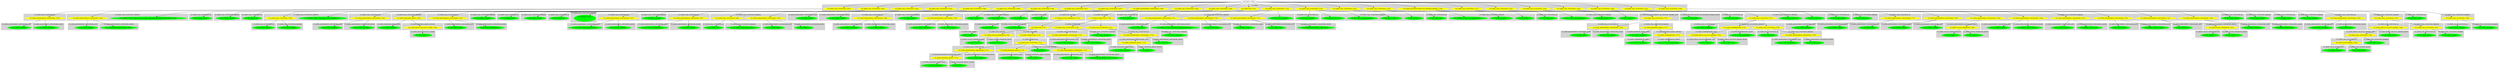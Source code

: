 digraph {

subgraph cluster0 {
 node [style=filled,color=white];
 style=filled;
 color=lightgrey;
 label = "CT_PROG";

"NT_EXPR_CALL_FUNCTION_17635"
 [fillcolor = yellow]
"NT_EXPR_CALL_FUNCTION_17643"
 [fillcolor = yellow]
"NT_EXPR_CALL_FUNCTION_17646"
 [fillcolor = yellow]
"NT_EXPR_CALL_FUNCTION_17652"
 [fillcolor = yellow]
"NT_EXPR_CALL_FUNCTION_17660"
 [fillcolor = yellow]
"NT_EXPR_CALL_FUNCTION_17665"
 [fillcolor = yellow]
"NT_EXPR_CALL_FUNCTION_17668"
 [fillcolor = yellow]
"NT_EXPR_CALL_FUNCTION_17671"
 [fillcolor = yellow]
"NT_EXPR_CALL_FUNCTION_17676"
 [fillcolor = yellow]
"NT_EXPR_ASSIGNMENT_OPETATORS_17686"
 [fillcolor = yellow]
"NT_EXPR_CALL_FUNCTION_17689"
 [fillcolor = yellow]
"NT_EXPR_CALL_FUNCTION_17694"
 [fillcolor = yellow]
"NT_EXPR_FOR_17701"
 [fillcolor = yellow]
"NT_EXPR_CALL_FUNCTION_17738"
 [fillcolor = yellow]
"NT_EXPR_CALL_FUNCTION_17750"
 [fillcolor = yellow]
"NT_EXPR_CALL_FUNCTION_17756"
 [fillcolor = yellow]
"NT_EXPR_CALL_FUNCTION_17761"
 [fillcolor = yellow]
"NT_EXPR_MULTIPLICATION_OR_DIVISION_BINARY_17766"
 [fillcolor = yellow]
"NT_EXPR_CALL_FUNCTION_17777"
 [fillcolor = yellow]
"NT_EXPR_CALL_FUNCTION_17793"
 [fillcolor = yellow]
"NT_EXPR_CALL_FUNCTION_17796"
 [fillcolor = yellow]
"NT_EXPR_CALL_FUNCTION_17825"
 [fillcolor = yellow]
"NT_EXPR_CALL_FUNCTION_17828"
 [fillcolor = yellow]
"NT_EXPR_CALL_FUNCTION_17831"
 [fillcolor = yellow]
"NT_EXPR_CALL_FUNCTION_17846"
 [fillcolor = yellow]
}
"NT_PROG_17634"->"NT_EXPR_CALL_FUNCTION_17635"
subgraph cluster1 {
 node [style=filled,color=white];
 style=filled;
 color=lightgrey;
 label = "CT_EXPR_CALL_FUNCTION_ID";

"NT_EXPR_ASSIGNMENT_OPETATORS_17636"
 [fillcolor = yellow]
}
subgraph cluster2 {
 node [style=filled,color=white];
 style=filled;
 color=lightgrey;
 label = "CT_EXPR_CALL_FUNCTION_PARAMS";

"NT_STRING_17639< http://www.uvm.edu/~dhowell/methods8/DataFiles/Tab18-10.dat >"
 [fillcolor = green]
"NT_EXPR_ASSIGNMENT_OPETATORS_17640"
 [fillcolor = yellow]
}
"NT_EXPR_CALL_FUNCTION_17635"->"NT_EXPR_ASSIGNMENT_OPETATORS_17636"
subgraph cluster3 {
 node [style=filled,color=white];
 style=filled;
 color=lightgrey;
 label = "CT_EXPR_ASSIGNMENT_OPETATORS_LEFT";

"NT_ID_17637< datafile >"
 [fillcolor = green]
}
subgraph cluster4 {
 node [style=filled,color=white];
 style=filled;
 color=lightgrey;
 label = "CT_EXPR_ASSIGNMENT_OPETATORS_RIGHT";

"NT_ID_17638< read.table >"
 [fillcolor = green]
}
"NT_EXPR_ASSIGNMENT_OPETATORS_17636"->"NT_ID_17637< datafile >"
"NT_EXPR_ASSIGNMENT_OPETATORS_17636"->"NT_ID_17638< read.table >"
"NT_EXPR_CALL_FUNCTION_17635"->"NT_STRING_17639< http://www.uvm.edu/~dhowell/methods8/DataFiles/Tab18-10.dat >"
"NT_EXPR_CALL_FUNCTION_17635"->"NT_EXPR_ASSIGNMENT_OPETATORS_17640"
subgraph cluster5 {
 node [style=filled,color=white];
 style=filled;
 color=lightgrey;
 label = "CT_EXPR_ASSIGNMENT_OPETATORS_LEFT";

"NT_ID_17641< header >"
 [fillcolor = green]
}
subgraph cluster6 {
 node [style=filled,color=white];
 style=filled;
 color=lightgrey;
 label = "CT_EXPR_ASSIGNMENT_OPETATORS_RIGHT";

"NT_LITERALSPECIFIER_17642< TRUE >"
 [fillcolor = green]
}
"NT_EXPR_ASSIGNMENT_OPETATORS_17640"->"NT_ID_17641< header >"
"NT_EXPR_ASSIGNMENT_OPETATORS_17640"->"NT_LITERALSPECIFIER_17642< TRUE >"
"NT_PROG_17634"->"NT_EXPR_CALL_FUNCTION_17643"
subgraph cluster7 {
 node [style=filled,color=white];
 style=filled;
 color=lightgrey;
 label = "CT_EXPR_CALL_FUNCTION_ID";

"NT_ID_17644< attach >"
 [fillcolor = green]
}
subgraph cluster8 {
 node [style=filled,color=white];
 style=filled;
 color=lightgrey;
 label = "CT_EXPR_CALL_FUNCTION_PARAMS";

"NT_ID_17645< datafile >"
 [fillcolor = green]
}
"NT_EXPR_CALL_FUNCTION_17643"->"NT_ID_17644< attach >"
"NT_EXPR_CALL_FUNCTION_17643"->"NT_ID_17645< datafile >"
"NT_PROG_17634"->"NT_EXPR_CALL_FUNCTION_17646"
subgraph cluster9 {
 node [style=filled,color=white];
 style=filled;
 color=lightgrey;
 label = "CT_EXPR_CALL_FUNCTION_ID";

"NT_ID_17647< cat >"
 [fillcolor = green]
}
subgraph cluster10 {
 node [style=filled,color=white];
 style=filled;
 color=lightgrey;
 label = "CT_EXPR_CALL_FUNCTION_PARAMS";

"NT_STRING_17648< The names of the variables are  >"
 [fillcolor = green]
"NT_EXPR_CALL_FUNCTION_17649"
 [fillcolor = yellow]
}
"NT_EXPR_CALL_FUNCTION_17646"->"NT_ID_17647< cat >"
"NT_EXPR_CALL_FUNCTION_17646"->"NT_STRING_17648< The names of the variables are  >"
"NT_EXPR_CALL_FUNCTION_17646"->"NT_EXPR_CALL_FUNCTION_17649"
subgraph cluster11 {
 node [style=filled,color=white];
 style=filled;
 color=lightgrey;
 label = "CT_EXPR_CALL_FUNCTION_ID";

"NT_ID_17650< names >"
 [fillcolor = green]
}
subgraph cluster12 {
 node [style=filled,color=white];
 style=filled;
 color=lightgrey;
 label = "CT_EXPR_CALL_FUNCTION_PARAMS";

"NT_ID_17651< datafile >"
 [fillcolor = green]
}
"NT_EXPR_CALL_FUNCTION_17649"->"NT_ID_17650< names >"
"NT_EXPR_CALL_FUNCTION_17649"->"NT_ID_17651< datafile >"
"NT_PROG_17634"->"NT_EXPR_CALL_FUNCTION_17652"
subgraph cluster13 {
 node [style=filled,color=white];
 style=filled;
 color=lightgrey;
 label = "CT_EXPR_CALL_FUNCTION_ID";

"NT_EXPR_ASSIGNMENT_OPETATORS_17653"
 [fillcolor = yellow]
}
subgraph cluster14 {
 node [style=filled,color=white];
 style=filled;
 color=lightgrey;
 label = "CT_EXPR_CALL_FUNCTION_PARAMS";

"NT_EXPR_INDEXING_BASIC_17656"
 [fillcolor = yellow]
}
"NT_EXPR_CALL_FUNCTION_17652"->"NT_EXPR_ASSIGNMENT_OPETATORS_17653"
subgraph cluster15 {
 node [style=filled,color=white];
 style=filled;
 color=lightgrey;
 label = "CT_EXPR_ASSIGNMENT_OPETATORS_LEFT";

"NT_ID_17654< newdata >"
 [fillcolor = green]
}
subgraph cluster16 {
 node [style=filled,color=white];
 style=filled;
 color=lightgrey;
 label = "CT_EXPR_ASSIGNMENT_OPETATORS_RIGHT";

"NT_ID_17655< as.matrix >"
 [fillcolor = green]
}
"NT_EXPR_ASSIGNMENT_OPETATORS_17653"->"NT_ID_17654< newdata >"
"NT_EXPR_ASSIGNMENT_OPETATORS_17653"->"NT_ID_17655< as.matrix >"
"NT_EXPR_CALL_FUNCTION_17652"->"NT_EXPR_INDEXING_BASIC_17656"
subgraph cluster17 {
 node [style=filled,color=white];
 style=filled;
 color=lightgrey;
 label = "CT_EXPR_INDEXING_BASIC_BASE";

"NT_ID_17657< datafile >"
 [fillcolor = green]}
subgraph cluster18 {
 node [style=filled,color=white];
 style=filled;
 color=lightgrey;
 label = "CT_EXPR_INDEXING_BASIC_OFFSET";

"NT_EXPR_MINUS_OR_PLUS_UNARY_17658"
 [fillcolor = yellow]}
"NT_EXPR_INDEXING_BASIC_17656"->"NT_ID_17657< datafile >"
"NT_EXPR_INDEXING_BASIC_17656"->"NT_EXPR_MINUS_OR_PLUS_UNARY_17658"
subgraph cluster19 {
 node [style=filled,color=white];
 style=filled;
 color=lightgrey;
 label = "CT_EXPR_MINUS_OR_PLUS_UNARY";

"NT_INT_17659< 1 >"
 [fillcolor = green]
}
"NT_EXPR_MINUS_OR_PLUS_UNARY_17658"->"NT_INT_17659< 1 >"
"NT_PROG_17634"->"NT_EXPR_CALL_FUNCTION_17660"
subgraph cluster20 {
 node [style=filled,color=white];
 style=filled;
 color=lightgrey;
 label = "CT_EXPR_CALL_FUNCTION_ID";

"NT_EXPR_ASSIGNMENT_OPETATORS_17661"
 [fillcolor = yellow]
}
subgraph cluster21 {
 node [style=filled,color=white];
 style=filled;
 color=lightgrey;
 label = "CT_EXPR_CALL_FUNCTION_PARAMS";

"NT_ID_17664< newdata >"
 [fillcolor = green]
}
"NT_EXPR_CALL_FUNCTION_17660"->"NT_EXPR_ASSIGNMENT_OPETATORS_17661"
subgraph cluster22 {
 node [style=filled,color=white];
 style=filled;
 color=lightgrey;
 label = "CT_EXPR_ASSIGNMENT_OPETATORS_LEFT";

"NT_ID_17662< result >"
 [fillcolor = green]
}
subgraph cluster23 {
 node [style=filled,color=white];
 style=filled;
 color=lightgrey;
 label = "CT_EXPR_ASSIGNMENT_OPETATORS_RIGHT";

"NT_ID_17663< friedman.test >"
 [fillcolor = green]
}
"NT_EXPR_ASSIGNMENT_OPETATORS_17661"->"NT_ID_17662< result >"
"NT_EXPR_ASSIGNMENT_OPETATORS_17661"->"NT_ID_17663< friedman.test >"
"NT_EXPR_CALL_FUNCTION_17660"->"NT_ID_17664< newdata >"
"NT_PROG_17634"->"NT_EXPR_CALL_FUNCTION_17665"
subgraph cluster24 {
 node [style=filled,color=white];
 style=filled;
 color=lightgrey;
 label = "CT_EXPR_CALL_FUNCTION_ID";

"NT_ID_17666< print >"
 [fillcolor = green]
}
subgraph cluster25 {
 node [style=filled,color=white];
 style=filled;
 color=lightgrey;
 label = "CT_EXPR_CALL_FUNCTION_PARAMS";

"NT_ID_17667< result >"
 [fillcolor = green]
}
"NT_EXPR_CALL_FUNCTION_17665"->"NT_ID_17666< print >"
"NT_EXPR_CALL_FUNCTION_17665"->"NT_ID_17667< result >"
"NT_PROG_17634"->"NT_EXPR_CALL_FUNCTION_17668"
subgraph cluster26 {
 node [style=filled,color=white];
 style=filled;
 color=lightgrey;
 label = "CT_EXPR_CALL_FUNCTION_ID";

"NT_ID_17669< cat >"
 [fillcolor = green]
}
subgraph cluster27 {
 node [style=filled,color=white];
 style=filled;
 color=lightgrey;
 label = "CT_EXPR_CALL_FUNCTION_PARAMS";

"NT_STRING_17670< \n\n >"
 [fillcolor = green]
}
"NT_EXPR_CALL_FUNCTION_17668"->"NT_ID_17669< cat >"
"NT_EXPR_CALL_FUNCTION_17668"->"NT_STRING_17670< \n\n >"
"NT_PROG_17634"->"NT_EXPR_CALL_FUNCTION_17671"
subgraph cluster28 {
 node [style=filled,color=white];
 style=filled;
 color=lightgrey;
 label = "CT_EXPR_CALL_FUNCTION_ID";

"NT_EXPR_ASSIGNMENT_OPETATORS_17672"
 [fillcolor = yellow]
}
subgraph cluster29 {
 node [style=filled,color=white];
 style=filled;
 color=lightgrey;
 label = "CT_EXPR_CALL_FUNCTION_PARAMS";

"NT_ID_17675< newdata >"
 [fillcolor = green]
}
"NT_EXPR_CALL_FUNCTION_17671"->"NT_EXPR_ASSIGNMENT_OPETATORS_17672"
subgraph cluster30 {
 node [style=filled,color=white];
 style=filled;
 color=lightgrey;
 label = "CT_EXPR_ASSIGNMENT_OPETATORS_LEFT";

"NT_ID_17673< mean.samp.columns >"
 [fillcolor = green]
}
subgraph cluster31 {
 node [style=filled,color=white];
 style=filled;
 color=lightgrey;
 label = "CT_EXPR_ASSIGNMENT_OPETATORS_RIGHT";

"NT_ID_17674< colMeans >"
 [fillcolor = green]
}
"NT_EXPR_ASSIGNMENT_OPETATORS_17672"->"NT_ID_17673< mean.samp.columns >"
"NT_EXPR_ASSIGNMENT_OPETATORS_17672"->"NT_ID_17674< colMeans >"
"NT_EXPR_CALL_FUNCTION_17671"->"NT_ID_17675< newdata >"
"NT_PROG_17634"->"NT_EXPR_CALL_FUNCTION_17676"
subgraph cluster32 {
 node [style=filled,color=white];
 style=filled;
 color=lightgrey;
 label = "CT_EXPR_CALL_FUNCTION_ID";

"NT_EXPR_ASSIGNMENT_OPETATORS_17677"
 [fillcolor = yellow]
}
subgraph cluster33 {
 node [style=filled,color=white];
 style=filled;
 color=lightgrey;
 label = "CT_EXPR_CALL_FUNCTION_PARAMS";

"NT_EXPR_CALL_FUNCTION_17680"
 [fillcolor = yellow]
"NT_EXPR_ASSIGNMENT_OPETATORS_17683"
 [fillcolor = yellow]
}
"NT_EXPR_CALL_FUNCTION_17676"->"NT_EXPR_ASSIGNMENT_OPETATORS_17677"
subgraph cluster34 {
 node [style=filled,color=white];
 style=filled;
 color=lightgrey;
 label = "CT_EXPR_ASSIGNMENT_OPETATORS_LEFT";

"NT_ID_17678< var.samp.means >"
 [fillcolor = green]
}
subgraph cluster35 {
 node [style=filled,color=white];
 style=filled;
 color=lightgrey;
 label = "CT_EXPR_ASSIGNMENT_OPETATORS_RIGHT";

"NT_ID_17679< round >"
 [fillcolor = green]
}
"NT_EXPR_ASSIGNMENT_OPETATORS_17677"->"NT_ID_17678< var.samp.means >"
"NT_EXPR_ASSIGNMENT_OPETATORS_17677"->"NT_ID_17679< round >"
"NT_EXPR_CALL_FUNCTION_17676"->"NT_EXPR_CALL_FUNCTION_17680"
subgraph cluster36 {
 node [style=filled,color=white];
 style=filled;
 color=lightgrey;
 label = "CT_EXPR_CALL_FUNCTION_ID";

"NT_ID_17681< var >"
 [fillcolor = green]
}
subgraph cluster37 {
 node [style=filled,color=white];
 style=filled;
 color=lightgrey;
 label = "CT_EXPR_CALL_FUNCTION_PARAMS";

"NT_ID_17682< mean.samp.columns >"
 [fillcolor = green]
}
"NT_EXPR_CALL_FUNCTION_17680"->"NT_ID_17681< var >"
"NT_EXPR_CALL_FUNCTION_17680"->"NT_ID_17682< mean.samp.columns >"
"NT_EXPR_CALL_FUNCTION_17676"->"NT_EXPR_ASSIGNMENT_OPETATORS_17683"
subgraph cluster38 {
 node [style=filled,color=white];
 style=filled;
 color=lightgrey;
 label = "CT_EXPR_ASSIGNMENT_OPETATORS_LEFT";

"NT_ID_17684< digits >"
 [fillcolor = green]
}
subgraph cluster39 {
 node [style=filled,color=white];
 style=filled;
 color=lightgrey;
 label = "CT_EXPR_ASSIGNMENT_OPETATORS_RIGHT";

"NT_INT_17685< 2 >"
 [fillcolor = green]
}
"NT_EXPR_ASSIGNMENT_OPETATORS_17683"->"NT_ID_17684< digits >"
"NT_EXPR_ASSIGNMENT_OPETATORS_17683"->"NT_INT_17685< 2 >"
"NT_PROG_17634"->"NT_EXPR_ASSIGNMENT_OPETATORS_17686"
subgraph cluster40 {
 node [style=filled,color=white];
 style=filled;
 color=lightgrey;
 label = "CT_EXPR_ASSIGNMENT_OPETATORS_LEFT";

"NT_ID_17687< nreps >"
 [fillcolor = green]
}
subgraph cluster41 {
 node [style=filled,color=white];
 style=filled;
 color=lightgrey;
 label = "CT_EXPR_ASSIGNMENT_OPETATORS_RIGHT";

"NT_INT_17688< 10000 >"
 [fillcolor = green]
}
"NT_EXPR_ASSIGNMENT_OPETATORS_17686"->"NT_ID_17687< nreps >"
"NT_EXPR_ASSIGNMENT_OPETATORS_17686"->"NT_INT_17688< 10000 >"
"NT_PROG_17634"->"NT_EXPR_CALL_FUNCTION_17689"
subgraph cluster42 {
 node [style=filled,color=white];
 style=filled;
 color=lightgrey;
 label = "CT_EXPR_CALL_FUNCTION_ID";

"NT_EXPR_ASSIGNMENT_OPETATORS_17690"
 [fillcolor = yellow]
}
subgraph cluster43 {
 node [style=filled,color=white];
 style=filled;
 color=lightgrey;
 label = "CT_EXPR_CALL_FUNCTION_PARAMS";

"NT_ID_17693< nreps >"
 [fillcolor = green]
}
"NT_EXPR_CALL_FUNCTION_17689"->"NT_EXPR_ASSIGNMENT_OPETATORS_17690"
subgraph cluster44 {
 node [style=filled,color=white];
 style=filled;
 color=lightgrey;
 label = "CT_EXPR_ASSIGNMENT_OPETATORS_LEFT";

"NT_ID_17691< var.means >"
 [fillcolor = green]
}
subgraph cluster45 {
 node [style=filled,color=white];
 style=filled;
 color=lightgrey;
 label = "CT_EXPR_ASSIGNMENT_OPETATORS_RIGHT";

"NT_ID_17692< numeric >"
 [fillcolor = green]
}
"NT_EXPR_ASSIGNMENT_OPETATORS_17690"->"NT_ID_17691< var.means >"
"NT_EXPR_ASSIGNMENT_OPETATORS_17690"->"NT_ID_17692< numeric >"
"NT_EXPR_CALL_FUNCTION_17689"->"NT_ID_17693< nreps >"
"NT_PROG_17634"->"NT_EXPR_CALL_FUNCTION_17694"
subgraph cluster46 {
 node [style=filled,color=white];
 style=filled;
 color=lightgrey;
 label = "CT_EXPR_CALL_FUNCTION_ID";

"NT_EXPR_ASSIGNMENT_OPETATORS_17695"
 [fillcolor = yellow]
}
subgraph cluster47 {
 node [style=filled,color=white];
 style=filled;
 color=lightgrey;
 label = "CT_EXPR_CALL_FUNCTION_PARAMS";

"NT_INT_17698< 0 >"
 [fillcolor = green]
"NT_INT_17699< 17 >"
 [fillcolor = green]
"NT_INT_17700< 3 >"
 [fillcolor = green]
}
"NT_EXPR_CALL_FUNCTION_17694"->"NT_EXPR_ASSIGNMENT_OPETATORS_17695"
subgraph cluster48 {
 node [style=filled,color=white];
 style=filled;
 color=lightgrey;
 label = "CT_EXPR_ASSIGNMENT_OPETATORS_LEFT";

"NT_ID_17696< newmatrix >"
 [fillcolor = green]
}
subgraph cluster49 {
 node [style=filled,color=white];
 style=filled;
 color=lightgrey;
 label = "CT_EXPR_ASSIGNMENT_OPETATORS_RIGHT";

"NT_ID_17697< matrix >"
 [fillcolor = green]
}
"NT_EXPR_ASSIGNMENT_OPETATORS_17695"->"NT_ID_17696< newmatrix >"
"NT_EXPR_ASSIGNMENT_OPETATORS_17695"->"NT_ID_17697< matrix >"
"NT_EXPR_CALL_FUNCTION_17694"->"NT_INT_17698< 0 >"
"NT_EXPR_CALL_FUNCTION_17694"->"NT_INT_17699< 17 >"
"NT_EXPR_CALL_FUNCTION_17694"->"NT_INT_17700< 3 >"
"NT_PROG_17634"->"NT_EXPR_FOR_17701"
subgraph cluster50 {
 node [style=filled,color=white];
 style=filled;
 color=lightgrey;
 label = "CT_EXPR_FOR_NAME";

"NT_ID_17702< i >"
 [fillcolor = green]
}
subgraph cluster51 {
 node [style=filled,color=white];
 style=filled;
 color=lightgrey;
 label = "CT_EXPR_FOR_VECTOR";

"NT_EXPR_COLON_OPERATOR_17703"
 [fillcolor = yellow]
}
subgraph cluster52 {
 node [style=filled,color=white];
 style=filled;
 color=lightgrey;
 label = "CT_EXPR_FOR_BODY";

"NT_EXPR_COMPOUND_17706"
 [fillcolor = yellow]
}
"NT_EXPR_FOR_17701"->"NT_ID_17702< i >"
"NT_EXPR_FOR_17701"->"NT_EXPR_COLON_OPERATOR_17703"
subgraph cluster53 {
 node [style=filled,color=white];
 style=filled;
 color=lightgrey;
 label = "CT_EXPR_COLON_OPERATOR_LEFT";

"NT_INT_17704< 1 >"
 [fillcolor = green]
}
subgraph cluster54 {
 node [style=filled,color=white];
 style=filled;
 color=lightgrey;
 label = "CT_EXPR_COLON_OPERATOR_RIGHT";

"NT_ID_17705< nreps >"
 [fillcolor = green]
}
"NT_EXPR_COLON_OPERATOR_17703"->"NT_INT_17704< 1 >"
"NT_EXPR_COLON_OPERATOR_17703"->"NT_ID_17705< nreps >"
"NT_EXPR_FOR_17701"->"NT_EXPR_COMPOUND_17706"
subgraph cluster55 {
 node [style=filled,color=white];
 style=filled;
 color=lightgrey;
 label = "CT_EXPR_COMPOUND";

"NT_EXPR_FOR_17707"
 [fillcolor = yellow]
"NT_EXPR_CALL_FUNCTION_17726"
 [fillcolor = yellow]
"NT_EXPR_CALL_FUNCTION_17731"
 [fillcolor = yellow]
}
"NT_EXPR_COMPOUND_17706"->"NT_EXPR_FOR_17707"
subgraph cluster56 {
 node [style=filled,color=white];
 style=filled;
 color=lightgrey;
 label = "CT_EXPR_FOR_NAME";

"NT_ID_17708< j >"
 [fillcolor = green]
}
subgraph cluster57 {
 node [style=filled,color=white];
 style=filled;
 color=lightgrey;
 label = "CT_EXPR_FOR_VECTOR";

"NT_EXPR_COLON_OPERATOR_17709"
 [fillcolor = yellow]
}
subgraph cluster58 {
 node [style=filled,color=white];
 style=filled;
 color=lightgrey;
 label = "CT_EXPR_FOR_BODY";

"NT_EXPR_COMPOUND_17712"
 [fillcolor = yellow]
}
"NT_EXPR_FOR_17707"->"NT_ID_17708< j >"
"NT_EXPR_FOR_17707"->"NT_EXPR_COLON_OPERATOR_17709"
subgraph cluster59 {
 node [style=filled,color=white];
 style=filled;
 color=lightgrey;
 label = "CT_EXPR_COLON_OPERATOR_LEFT";

"NT_INT_17710< 1 >"
 [fillcolor = green]
}
subgraph cluster60 {
 node [style=filled,color=white];
 style=filled;
 color=lightgrey;
 label = "CT_EXPR_COLON_OPERATOR_RIGHT";

"NT_INT_17711< 17 >"
 [fillcolor = green]
}
"NT_EXPR_COLON_OPERATOR_17709"->"NT_INT_17710< 1 >"
"NT_EXPR_COLON_OPERATOR_17709"->"NT_INT_17711< 17 >"
"NT_EXPR_FOR_17707"->"NT_EXPR_COMPOUND_17712"
subgraph cluster61 {
 node [style=filled,color=white];
 style=filled;
 color=lightgrey;
 label = "CT_EXPR_COMPOUND";

"NT_EXPR_CALL_FUNCTION_17713"
 [fillcolor = yellow]
}
"NT_EXPR_COMPOUND_17712"->"NT_EXPR_CALL_FUNCTION_17713"
subgraph cluster62 {
 node [style=filled,color=white];
 style=filled;
 color=lightgrey;
 label = "CT_EXPR_CALL_FUNCTION_ID";

"NT_EXPR_ASSIGNMENT_OPETATORS_17714"
 [fillcolor = yellow]
}
subgraph cluster63 {
 node [style=filled,color=white];
 style=filled;
 color=lightgrey;
 label = "CT_EXPR_CALL_FUNCTION_PARAMS";

"NT_EXPR_INDEXING_BASIC_17719"
 [fillcolor = yellow]
"NT_INT_17722< 3 >"
 [fillcolor = green]
"NT_EXPR_ASSIGNMENT_OPETATORS_17723"
 [fillcolor = yellow]
}
"NT_EXPR_CALL_FUNCTION_17713"->"NT_EXPR_ASSIGNMENT_OPETATORS_17714"
subgraph cluster64 {
 node [style=filled,color=white];
 style=filled;
 color=lightgrey;
 label = "CT_EXPR_ASSIGNMENT_OPETATORS_LEFT";

"NT_EXPR_INDEXING_BASIC_17715"
 [fillcolor = yellow]
}
subgraph cluster65 {
 node [style=filled,color=white];
 style=filled;
 color=lightgrey;
 label = "CT_EXPR_ASSIGNMENT_OPETATORS_RIGHT";

"NT_ID_17718< sample >"
 [fillcolor = green]
}
"NT_EXPR_ASSIGNMENT_OPETATORS_17714"->"NT_EXPR_INDEXING_BASIC_17715"
subgraph cluster66 {
 node [style=filled,color=white];
 style=filled;
 color=lightgrey;
 label = "CT_EXPR_INDEXING_BASIC_BASE";

"NT_ID_17716< newmatrix >"
 [fillcolor = green]}
subgraph cluster67 {
 node [style=filled,color=white];
 style=filled;
 color=lightgrey;
 label = "CT_EXPR_INDEXING_BASIC_OFFSET";

"NT_ID_17717< j >"
 [fillcolor = green]}
"NT_EXPR_INDEXING_BASIC_17715"->"NT_ID_17716< newmatrix >"
"NT_EXPR_INDEXING_BASIC_17715"->"NT_ID_17717< j >"
"NT_EXPR_ASSIGNMENT_OPETATORS_17714"->"NT_ID_17718< sample >"
"NT_EXPR_CALL_FUNCTION_17713"->"NT_EXPR_INDEXING_BASIC_17719"
subgraph cluster68 {
 node [style=filled,color=white];
 style=filled;
 color=lightgrey;
 label = "CT_EXPR_INDEXING_BASIC_BASE";

"NT_ID_17720< newdata >"
 [fillcolor = green]}
subgraph cluster69 {
 node [style=filled,color=white];
 style=filled;
 color=lightgrey;
 label = "CT_EXPR_INDEXING_BASIC_OFFSET";

"NT_ID_17721< j >"
 [fillcolor = green]}
"NT_EXPR_INDEXING_BASIC_17719"->"NT_ID_17720< newdata >"
"NT_EXPR_INDEXING_BASIC_17719"->"NT_ID_17721< j >"
"NT_EXPR_CALL_FUNCTION_17713"->"NT_INT_17722< 3 >"
"NT_EXPR_CALL_FUNCTION_17713"->"NT_EXPR_ASSIGNMENT_OPETATORS_17723"
subgraph cluster70 {
 node [style=filled,color=white];
 style=filled;
 color=lightgrey;
 label = "CT_EXPR_ASSIGNMENT_OPETATORS_LEFT";

"NT_ID_17724< replace >"
 [fillcolor = green]
}
subgraph cluster71 {
 node [style=filled,color=white];
 style=filled;
 color=lightgrey;
 label = "CT_EXPR_ASSIGNMENT_OPETATORS_RIGHT";

"NT_LITERALSPECIFIER_17725< FALSE >"
 [fillcolor = green]
}
"NT_EXPR_ASSIGNMENT_OPETATORS_17723"->"NT_ID_17724< replace >"
"NT_EXPR_ASSIGNMENT_OPETATORS_17723"->"NT_LITERALSPECIFIER_17725< FALSE >"
"NT_EXPR_COMPOUND_17706"->"NT_EXPR_CALL_FUNCTION_17726"
subgraph cluster72 {
 node [style=filled,color=white];
 style=filled;
 color=lightgrey;
 label = "CT_EXPR_CALL_FUNCTION_ID";

"NT_EXPR_ASSIGNMENT_OPETATORS_17727"
 [fillcolor = yellow]
}
subgraph cluster73 {
 node [style=filled,color=white];
 style=filled;
 color=lightgrey;
 label = "CT_EXPR_CALL_FUNCTION_PARAMS";

"NT_ID_17730< newmatrix >"
 [fillcolor = green]
}
"NT_EXPR_CALL_FUNCTION_17726"->"NT_EXPR_ASSIGNMENT_OPETATORS_17727"
subgraph cluster74 {
 node [style=filled,color=white];
 style=filled;
 color=lightgrey;
 label = "CT_EXPR_ASSIGNMENT_OPETATORS_LEFT";

"NT_ID_17728< col.means >"
 [fillcolor = green]
}
subgraph cluster75 {
 node [style=filled,color=white];
 style=filled;
 color=lightgrey;
 label = "CT_EXPR_ASSIGNMENT_OPETATORS_RIGHT";

"NT_ID_17729< colMeans >"
 [fillcolor = green]
}
"NT_EXPR_ASSIGNMENT_OPETATORS_17727"->"NT_ID_17728< col.means >"
"NT_EXPR_ASSIGNMENT_OPETATORS_17727"->"NT_ID_17729< colMeans >"
"NT_EXPR_CALL_FUNCTION_17726"->"NT_ID_17730< newmatrix >"
"NT_EXPR_COMPOUND_17706"->"NT_EXPR_CALL_FUNCTION_17731"
subgraph cluster76 {
 node [style=filled,color=white];
 style=filled;
 color=lightgrey;
 label = "CT_EXPR_CALL_FUNCTION_ID";

"NT_EXPR_ASSIGNMENT_OPETATORS_17732"
 [fillcolor = yellow]
}
subgraph cluster77 {
 node [style=filled,color=white];
 style=filled;
 color=lightgrey;
 label = "CT_EXPR_CALL_FUNCTION_PARAMS";

"NT_ID_17737< col.means >"
 [fillcolor = green]
}
"NT_EXPR_CALL_FUNCTION_17731"->"NT_EXPR_ASSIGNMENT_OPETATORS_17732"
subgraph cluster78 {
 node [style=filled,color=white];
 style=filled;
 color=lightgrey;
 label = "CT_EXPR_ASSIGNMENT_OPETATORS_LEFT";

"NT_EXPR_INDEXING_BASIC_17733"
 [fillcolor = yellow]
}
subgraph cluster79 {
 node [style=filled,color=white];
 style=filled;
 color=lightgrey;
 label = "CT_EXPR_ASSIGNMENT_OPETATORS_RIGHT";

"NT_ID_17736< var >"
 [fillcolor = green]
}
"NT_EXPR_ASSIGNMENT_OPETATORS_17732"->"NT_EXPR_INDEXING_BASIC_17733"
subgraph cluster80 {
 node [style=filled,color=white];
 style=filled;
 color=lightgrey;
 label = "CT_EXPR_INDEXING_BASIC_BASE";

"NT_ID_17734< var.means >"
 [fillcolor = green]}
subgraph cluster81 {
 node [style=filled,color=white];
 style=filled;
 color=lightgrey;
 label = "CT_EXPR_INDEXING_BASIC_OFFSET";

"NT_ID_17735< i >"
 [fillcolor = green]}
"NT_EXPR_INDEXING_BASIC_17733"->"NT_ID_17734< var.means >"
"NT_EXPR_INDEXING_BASIC_17733"->"NT_ID_17735< i >"
"NT_EXPR_ASSIGNMENT_OPETATORS_17732"->"NT_ID_17736< var >"
"NT_EXPR_CALL_FUNCTION_17731"->"NT_ID_17737< col.means >"
"NT_PROG_17634"->"NT_EXPR_CALL_FUNCTION_17738"
subgraph cluster82 {
 node [style=filled,color=white];
 style=filled;
 color=lightgrey;
 label = "CT_EXPR_CALL_FUNCTION_ID";

"NT_ID_17739< hist >"
 [fillcolor = green]
}
subgraph cluster83 {
 node [style=filled,color=white];
 style=filled;
 color=lightgrey;
 label = "CT_EXPR_CALL_FUNCTION_PARAMS";

"NT_ID_17740< var.means >"
 [fillcolor = green]
"NT_EXPR_ASSIGNMENT_OPETATORS_17741"
 [fillcolor = yellow]
"NT_EXPR_ASSIGNMENT_OPETATORS_17744"
 [fillcolor = yellow]
"NT_EXPR_ASSIGNMENT_OPETATORS_17747"
 [fillcolor = yellow]
}
"NT_EXPR_CALL_FUNCTION_17738"->"NT_ID_17739< hist >"
"NT_EXPR_CALL_FUNCTION_17738"->"NT_ID_17740< var.means >"
"NT_EXPR_CALL_FUNCTION_17738"->"NT_EXPR_ASSIGNMENT_OPETATORS_17741"
subgraph cluster84 {
 node [style=filled,color=white];
 style=filled;
 color=lightgrey;
 label = "CT_EXPR_ASSIGNMENT_OPETATORS_LEFT";

"NT_ID_17742< xlab >"
 [fillcolor = green]
}
subgraph cluster85 {
 node [style=filled,color=white];
 style=filled;
 color=lightgrey;
 label = "CT_EXPR_ASSIGNMENT_OPETATORS_RIGHT";

"NT_STRING_17743< Variance of Randomized Means >"
 [fillcolor = green]
}
"NT_EXPR_ASSIGNMENT_OPETATORS_17741"->"NT_ID_17742< xlab >"
"NT_EXPR_ASSIGNMENT_OPETATORS_17741"->"NT_STRING_17743< Variance of Randomized Means >"
"NT_EXPR_CALL_FUNCTION_17738"->"NT_EXPR_ASSIGNMENT_OPETATORS_17744"
subgraph cluster86 {
 node [style=filled,color=white];
 style=filled;
 color=lightgrey;
 label = "CT_EXPR_ASSIGNMENT_OPETATORS_LEFT";

"NT_ID_17745< main >"
 [fillcolor = green]
}
subgraph cluster87 {
 node [style=filled,color=white];
 style=filled;
 color=lightgrey;
 label = "CT_EXPR_ASSIGNMENT_OPETATORS_RIGHT";

"NT_STRING_17746<  >"
 [fillcolor = green]
}
"NT_EXPR_ASSIGNMENT_OPETATORS_17744"->"NT_ID_17745< main >"
"NT_EXPR_ASSIGNMENT_OPETATORS_17744"->"NT_STRING_17746<  >"
"NT_EXPR_CALL_FUNCTION_17738"->"NT_EXPR_ASSIGNMENT_OPETATORS_17747"
subgraph cluster88 {
 node [style=filled,color=white];
 style=filled;
 color=lightgrey;
 label = "CT_EXPR_ASSIGNMENT_OPETATORS_LEFT";

"NT_ID_17748< freq >"
 [fillcolor = green]
}
subgraph cluster89 {
 node [style=filled,color=white];
 style=filled;
 color=lightgrey;
 label = "CT_EXPR_ASSIGNMENT_OPETATORS_RIGHT";

"NT_LITERALSPECIFIER_17749< FALSE >"
 [fillcolor = green]
}
"NT_EXPR_ASSIGNMENT_OPETATORS_17747"->"NT_ID_17748< freq >"
"NT_EXPR_ASSIGNMENT_OPETATORS_17747"->"NT_LITERALSPECIFIER_17749< FALSE >"
"NT_PROG_17634"->"NT_EXPR_CALL_FUNCTION_17750"
subgraph cluster90 {
 node [style=filled,color=white];
 style=filled;
 color=lightgrey;
 label = "CT_EXPR_CALL_FUNCTION_ID";

"NT_ID_17751< arrows >"
 [fillcolor = green]
}
subgraph cluster91 {
 node [style=filled,color=white];
 style=filled;
 color=lightgrey;
 label = "CT_EXPR_CALL_FUNCTION_PARAMS";

"NT_INT_17752< 8 >"
 [fillcolor = green]
"NT_FLOAT_17753< .3 >"
 [fillcolor = green]
"NT_ID_17754< var.samp.means >"
 [fillcolor = green]
"NT_FLOAT_17755< .05 >"
 [fillcolor = green]
}
"NT_EXPR_CALL_FUNCTION_17750"->"NT_ID_17751< arrows >"
"NT_EXPR_CALL_FUNCTION_17750"->"NT_INT_17752< 8 >"
"NT_EXPR_CALL_FUNCTION_17750"->"NT_FLOAT_17753< .3 >"
"NT_EXPR_CALL_FUNCTION_17750"->"NT_ID_17754< var.samp.means >"
"NT_EXPR_CALL_FUNCTION_17750"->"NT_FLOAT_17755< .05 >"
"NT_PROG_17634"->"NT_EXPR_CALL_FUNCTION_17756"
subgraph cluster92 {
 node [style=filled,color=white];
 style=filled;
 color=lightgrey;
 label = "CT_EXPR_CALL_FUNCTION_ID";

"NT_ID_17757< text >"
 [fillcolor = green]
}
subgraph cluster93 {
 node [style=filled,color=white];
 style=filled;
 color=lightgrey;
 label = "CT_EXPR_CALL_FUNCTION_PARAMS";

"NT_INT_17758< 8 >"
 [fillcolor = green]
"NT_FLOAT_17759< .33 >"
 [fillcolor = green]
"NT_STRING_17760< Var. Sample Means >"
 [fillcolor = green]
}
"NT_EXPR_CALL_FUNCTION_17756"->"NT_ID_17757< text >"
"NT_EXPR_CALL_FUNCTION_17756"->"NT_INT_17758< 8 >"
"NT_EXPR_CALL_FUNCTION_17756"->"NT_FLOAT_17759< .33 >"
"NT_EXPR_CALL_FUNCTION_17756"->"NT_STRING_17760< Var. Sample Means >"
"NT_PROG_17634"->"NT_EXPR_CALL_FUNCTION_17761"
subgraph cluster94 {
 node [style=filled,color=white];
 style=filled;
 color=lightgrey;
 label = "CT_EXPR_CALL_FUNCTION_ID";

"NT_ID_17762< text >"
 [fillcolor = green]
}
subgraph cluster95 {
 node [style=filled,color=white];
 style=filled;
 color=lightgrey;
 label = "CT_EXPR_CALL_FUNCTION_PARAMS";

"NT_INT_17763< 8 >"
 [fillcolor = green]
"NT_FLOAT_17764< .29 >"
 [fillcolor = green]
"NT_ID_17765< var.samp.means >"
 [fillcolor = green]
}
"NT_EXPR_CALL_FUNCTION_17761"->"NT_ID_17762< text >"
"NT_EXPR_CALL_FUNCTION_17761"->"NT_INT_17763< 8 >"
"NT_EXPR_CALL_FUNCTION_17761"->"NT_FLOAT_17764< .29 >"
"NT_EXPR_CALL_FUNCTION_17761"->"NT_ID_17765< var.samp.means >"
"NT_PROG_17634"->"NT_EXPR_MULTIPLICATION_OR_DIVISION_BINARY_17766"
subgraph cluster96 {
 node [style=filled,color=white];
 style=filled;
 color=lightgrey;
 label = "CT_EXPR_MULTIPLICATION_OR_DIVISION_BINARY_LEFT";

"NT_EXPR_CALL_FUNCTION_17767"
 [fillcolor = yellow]
}
subgraph cluster97 {
 node [style=filled,color=white];
 style=filled;
 color=lightgrey;
 label = "CT_EXPR_MULTIPLICATION_OR_DIVISION_BINARY_RIGHT";

"NT_ID_17776< nreps >"
 [fillcolor = green]
}
"NT_EXPR_MULTIPLICATION_OR_DIVISION_BINARY_17766"->"NT_EXPR_CALL_FUNCTION_17767"
subgraph cluster98 {
 node [style=filled,color=white];
 style=filled;
 color=lightgrey;
 label = "CT_EXPR_CALL_FUNCTION_ID";

"NT_EXPR_ASSIGNMENT_OPETATORS_17768"
 [fillcolor = yellow]
}
subgraph cluster99 {
 node [style=filled,color=white];
 style=filled;
 color=lightgrey;
 label = "CT_EXPR_CALL_FUNCTION_PARAMS";

"NT_EXPR_INDEXING_BASIC_17771"
 [fillcolor = yellow]
}
"NT_EXPR_CALL_FUNCTION_17767"->"NT_EXPR_ASSIGNMENT_OPETATORS_17768"
subgraph cluster100 {
 node [style=filled,color=white];
 style=filled;
 color=lightgrey;
 label = "CT_EXPR_ASSIGNMENT_OPETATORS_LEFT";

"NT_ID_17769< prob >"
 [fillcolor = green]
}
subgraph cluster101 {
 node [style=filled,color=white];
 style=filled;
 color=lightgrey;
 label = "CT_EXPR_ASSIGNMENT_OPETATORS_RIGHT";

"NT_ID_17770< length >"
 [fillcolor = green]
}
"NT_EXPR_ASSIGNMENT_OPETATORS_17768"->"NT_ID_17769< prob >"
"NT_EXPR_ASSIGNMENT_OPETATORS_17768"->"NT_ID_17770< length >"
"NT_EXPR_CALL_FUNCTION_17767"->"NT_EXPR_INDEXING_BASIC_17771"
subgraph cluster102 {
 node [style=filled,color=white];
 style=filled;
 color=lightgrey;
 label = "CT_EXPR_INDEXING_BASIC_BASE";

"NT_ID_17772< var.means >"
 [fillcolor = green]}
subgraph cluster103 {
 node [style=filled,color=white];
 style=filled;
 color=lightgrey;
 label = "CT_EXPR_INDEXING_BASIC_OFFSET";

"NT_EXPR_COMPARISONS_17773"
 [fillcolor = yellow]}
"NT_EXPR_INDEXING_BASIC_17771"->"NT_ID_17772< var.means >"
"NT_EXPR_INDEXING_BASIC_17771"->"NT_EXPR_COMPARISONS_17773"
subgraph cluster104 {
 node [style=filled,color=white];
 style=filled;
 color=lightgrey;
 label = "CT_EXPR_COMPARISONS_LEFT";

"NT_ID_17774< var.means >"
 [fillcolor = green]
}
subgraph cluster105 {
 node [style=filled,color=white];
 style=filled;
 color=lightgrey;
 label = "CT_EXPR_COMPARISONS_RIGHT";

"NT_ID_17775< var.samp.means >"
 [fillcolor = green]
}
"NT_EXPR_COMPARISONS_17773"->"NT_ID_17774< var.means >"
"NT_EXPR_COMPARISONS_17773"->"NT_ID_17775< var.samp.means >"
"NT_EXPR_MULTIPLICATION_OR_DIVISION_BINARY_17766"->"NT_ID_17776< nreps >"
"NT_PROG_17634"->"NT_EXPR_CALL_FUNCTION_17777"
subgraph cluster106 {
 node [style=filled,color=white];
 style=filled;
 color=lightgrey;
 label = "CT_EXPR_CALL_FUNCTION_ID";

"NT_ID_17778< text >"
 [fillcolor = green]
}
subgraph cluster107 {
 node [style=filled,color=white];
 style=filled;
 color=lightgrey;
 label = "CT_EXPR_CALL_FUNCTION_PARAMS";

"NT_INT_17779< 10 >"
 [fillcolor = green]
"NT_FLOAT_17780< .10 >"
 [fillcolor = green]
"NT_EXPR_CALL_FUNCTION_17781"
 [fillcolor = yellow]
}
"NT_EXPR_CALL_FUNCTION_17777"->"NT_ID_17778< text >"
"NT_EXPR_CALL_FUNCTION_17777"->"NT_INT_17779< 10 >"
"NT_EXPR_CALL_FUNCTION_17777"->"NT_FLOAT_17780< .10 >"
"NT_EXPR_CALL_FUNCTION_17777"->"NT_EXPR_CALL_FUNCTION_17781"
subgraph cluster108 {
 node [style=filled,color=white];
 style=filled;
 color=lightgrey;
 label = "CT_EXPR_CALL_FUNCTION_ID";

"NT_ID_17782< substitute >"
 [fillcolor = green]
}
subgraph cluster109 {
 node [style=filled,color=white];
 style=filled;
 color=lightgrey;
 label = "CT_EXPR_CALL_FUNCTION_PARAMS";

"NT_EXPR_COMPARISONS_17783"
 [fillcolor = yellow]
"NT_EXPR_CALL_FUNCTION_17788"
 [fillcolor = yellow]
}
"NT_EXPR_CALL_FUNCTION_17781"->"NT_ID_17782< substitute >"
"NT_EXPR_CALL_FUNCTION_17781"->"NT_EXPR_COMPARISONS_17783"
subgraph cluster110 {
 node [style=filled,color=white];
 style=filled;
 color=lightgrey;
 label = "CT_EXPR_COMPARISONS_LEFT";

"NT_EXPR_MINUS_OR_PLUS_BINARY_17784"
 [fillcolor = yellow]
}
subgraph cluster111 {
 node [style=filled,color=white];
 style=filled;
 color=lightgrey;
 label = "CT_EXPR_COMPARISONS_RIGHT";

"NT_ID_17787< probability >"
 [fillcolor = green]
}
"NT_EXPR_COMPARISONS_17783"->"NT_EXPR_MINUS_OR_PLUS_BINARY_17784"
subgraph cluster112 {
 node [style=filled,color=white];
 style=filled;
 color=lightgrey;
 label = "CT_EXPR_MINUS_OR_PLUS_BINARY_LEFT";

"NT_ID_17785< p >"
 [fillcolor = green]
}
subgraph cluster113 {
 node [style=filled,color=white];
 style=filled;
 color=lightgrey;
 label = "CT_EXPR_MINUS_OR_PLUS_BINARY_RIGHT";

"NT_ID_17786< value >"
 [fillcolor = green]
}
"NT_EXPR_MINUS_OR_PLUS_BINARY_17784"->"NT_ID_17785< p >"
"NT_EXPR_MINUS_OR_PLUS_BINARY_17784"->"NT_ID_17786< value >"
"NT_EXPR_COMPARISONS_17783"->"NT_ID_17787< probability >"
"NT_EXPR_CALL_FUNCTION_17781"->"NT_EXPR_CALL_FUNCTION_17788"
subgraph cluster114 {
 node [style=filled,color=white];
 style=filled;
 color=lightgrey;
 label = "CT_EXPR_CALL_FUNCTION_ID";

"NT_ID_17789< list >"
 [fillcolor = green]
}
subgraph cluster115 {
 node [style=filled,color=white];
 style=filled;
 color=lightgrey;
 label = "CT_EXPR_CALL_FUNCTION_PARAMS";

"NT_EXPR_ASSIGNMENT_OPETATORS_17790"
 [fillcolor = yellow]
}
"NT_EXPR_CALL_FUNCTION_17788"->"NT_ID_17789< list >"
"NT_EXPR_CALL_FUNCTION_17788"->"NT_EXPR_ASSIGNMENT_OPETATORS_17790"
subgraph cluster116 {
 node [style=filled,color=white];
 style=filled;
 color=lightgrey;
 label = "CT_EXPR_ASSIGNMENT_OPETATORS_LEFT";

"NT_ID_17791< probability >"
 [fillcolor = green]
}
subgraph cluster117 {
 node [style=filled,color=white];
 style=filled;
 color=lightgrey;
 label = "CT_EXPR_ASSIGNMENT_OPETATORS_RIGHT";

"NT_ID_17792< prob >"
 [fillcolor = green]
}
"NT_EXPR_ASSIGNMENT_OPETATORS_17790"->"NT_ID_17791< probability >"
"NT_EXPR_ASSIGNMENT_OPETATORS_17790"->"NT_ID_17792< prob >"
"NT_PROG_17634"->"NT_EXPR_CALL_FUNCTION_17793"
subgraph cluster118 {
 node [style=filled,color=white];
 style=filled;
 color=lightgrey;
 label = "CT_EXPR_CALL_FUNCTION_ID";

"NT_ID_17794< library >"
 [fillcolor = green]
}
subgraph cluster119 {
 node [style=filled,color=white];
 style=filled;
 color=lightgrey;
 label = "CT_EXPR_CALL_FUNCTION_PARAMS";

"NT_ID_17795< car >"
 [fillcolor = green]
}
"NT_EXPR_CALL_FUNCTION_17793"->"NT_ID_17794< library >"
"NT_EXPR_CALL_FUNCTION_17793"->"NT_ID_17795< car >"
"NT_PROG_17634"->"NT_EXPR_CALL_FUNCTION_17796"
subgraph cluster120 {
 node [style=filled,color=white];
 style=filled;
 color=lightgrey;
 label = "CT_EXPR_CALL_FUNCTION_ID";

"NT_EXPR_ASSIGNMENT_OPETATORS_17797"
 [fillcolor = yellow]
}
subgraph cluster121 {
 node [style=filled,color=white];
 style=filled;
 color=lightgrey;
 label = "CT_EXPR_CALL_FUNCTION_PARAMS";

"NT_EXPR_ASSIGNMENT_OPETATORS_17800"
 [fillcolor = yellow]
"NT_EXPR_ASSIGNMENT_OPETATORS_17803"
 [fillcolor = yellow]
"NT_EXPR_ASSIGNMENT_OPETATORS_17808"
 [fillcolor = yellow]
"NT_EXPR_ASSIGNMENT_OPETATORS_17811"
 [fillcolor = yellow]
"NT_EXPR_ASSIGNMENT_OPETATORS_17814"
 [fillcolor = yellow]
"NT_EXPR_ASSIGNMENT_OPETATORS_17817"
 [fillcolor = yellow]
"NT_EXPR_ASSIGNMENT_OPETATORS_17822"
 [fillcolor = yellow]
}
"NT_EXPR_CALL_FUNCTION_17796"->"NT_EXPR_ASSIGNMENT_OPETATORS_17797"
subgraph cluster122 {
 node [style=filled,color=white];
 style=filled;
 color=lightgrey;
 label = "CT_EXPR_ASSIGNMENT_OPETATORS_LEFT";

"NT_ID_17798< datLong >"
 [fillcolor = green]
}
subgraph cluster123 {
 node [style=filled,color=white];
 style=filled;
 color=lightgrey;
 label = "CT_EXPR_ASSIGNMENT_OPETATORS_RIGHT";

"NT_ID_17799< reshape >"
 [fillcolor = green]
}
"NT_EXPR_ASSIGNMENT_OPETATORS_17797"->"NT_ID_17798< datLong >"
"NT_EXPR_ASSIGNMENT_OPETATORS_17797"->"NT_ID_17799< reshape >"
"NT_EXPR_CALL_FUNCTION_17796"->"NT_EXPR_ASSIGNMENT_OPETATORS_17800"
subgraph cluster124 {
 node [style=filled,color=white];
 style=filled;
 color=lightgrey;
 label = "CT_EXPR_ASSIGNMENT_OPETATORS_LEFT";

"NT_ID_17801< data >"
 [fillcolor = green]
}
subgraph cluster125 {
 node [style=filled,color=white];
 style=filled;
 color=lightgrey;
 label = "CT_EXPR_ASSIGNMENT_OPETATORS_RIGHT";

"NT_ID_17802< datafile >"
 [fillcolor = green]
}
"NT_EXPR_ASSIGNMENT_OPETATORS_17800"->"NT_ID_17801< data >"
"NT_EXPR_ASSIGNMENT_OPETATORS_17800"->"NT_ID_17802< datafile >"
"NT_EXPR_CALL_FUNCTION_17796"->"NT_EXPR_ASSIGNMENT_OPETATORS_17803"
subgraph cluster126 {
 node [style=filled,color=white];
 style=filled;
 color=lightgrey;
 label = "CT_EXPR_ASSIGNMENT_OPETATORS_LEFT";

"NT_ID_17804< varying >"
 [fillcolor = green]
}
subgraph cluster127 {
 node [style=filled,color=white];
 style=filled;
 color=lightgrey;
 label = "CT_EXPR_ASSIGNMENT_OPETATORS_RIGHT";

"NT_EXPR_COLON_OPERATOR_17805"
 [fillcolor = yellow]
}
"NT_EXPR_ASSIGNMENT_OPETATORS_17803"->"NT_ID_17804< varying >"
"NT_EXPR_ASSIGNMENT_OPETATORS_17803"->"NT_EXPR_COLON_OPERATOR_17805"
subgraph cluster128 {
 node [style=filled,color=white];
 style=filled;
 color=lightgrey;
 label = "CT_EXPR_COLON_OPERATOR_LEFT";

"NT_INT_17806< 2 >"
 [fillcolor = green]
}
subgraph cluster129 {
 node [style=filled,color=white];
 style=filled;
 color=lightgrey;
 label = "CT_EXPR_COLON_OPERATOR_RIGHT";

"NT_INT_17807< 4 >"
 [fillcolor = green]
}
"NT_EXPR_COLON_OPERATOR_17805"->"NT_INT_17806< 2 >"
"NT_EXPR_COLON_OPERATOR_17805"->"NT_INT_17807< 4 >"
"NT_EXPR_CALL_FUNCTION_17796"->"NT_EXPR_ASSIGNMENT_OPETATORS_17808"
subgraph cluster130 {
 node [style=filled,color=white];
 style=filled;
 color=lightgrey;
 label = "CT_EXPR_ASSIGNMENT_OPETATORS_LEFT";

"NT_ID_17809< v.names >"
 [fillcolor = green]
}
subgraph cluster131 {
 node [style=filled,color=white];
 style=filled;
 color=lightgrey;
 label = "CT_EXPR_ASSIGNMENT_OPETATORS_RIGHT";

"NT_STRING_17810< outcome >"
 [fillcolor = green]
}
"NT_EXPR_ASSIGNMENT_OPETATORS_17808"->"NT_ID_17809< v.names >"
"NT_EXPR_ASSIGNMENT_OPETATORS_17808"->"NT_STRING_17810< outcome >"
"NT_EXPR_CALL_FUNCTION_17796"->"NT_EXPR_ASSIGNMENT_OPETATORS_17811"
subgraph cluster132 {
 node [style=filled,color=white];
 style=filled;
 color=lightgrey;
 label = "CT_EXPR_ASSIGNMENT_OPETATORS_LEFT";

"NT_ID_17812< timevar >"
 [fillcolor = green]
}
subgraph cluster133 {
 node [style=filled,color=white];
 style=filled;
 color=lightgrey;
 label = "CT_EXPR_ASSIGNMENT_OPETATORS_RIGHT";

"NT_STRING_17813< time >"
 [fillcolor = green]
}
"NT_EXPR_ASSIGNMENT_OPETATORS_17811"->"NT_ID_17812< timevar >"
"NT_EXPR_ASSIGNMENT_OPETATORS_17811"->"NT_STRING_17813< time >"
"NT_EXPR_CALL_FUNCTION_17796"->"NT_EXPR_ASSIGNMENT_OPETATORS_17814"
subgraph cluster134 {
 node [style=filled,color=white];
 style=filled;
 color=lightgrey;
 label = "CT_EXPR_ASSIGNMENT_OPETATORS_LEFT";

"NT_ID_17815< idvar >"
 [fillcolor = green]
}
subgraph cluster135 {
 node [style=filled,color=white];
 style=filled;
 color=lightgrey;
 label = "CT_EXPR_ASSIGNMENT_OPETATORS_RIGHT";

"NT_STRING_17816< Subject >"
 [fillcolor = green]
}
"NT_EXPR_ASSIGNMENT_OPETATORS_17814"->"NT_ID_17815< idvar >"
"NT_EXPR_ASSIGNMENT_OPETATORS_17814"->"NT_STRING_17816< Subject >"
"NT_EXPR_CALL_FUNCTION_17796"->"NT_EXPR_ASSIGNMENT_OPETATORS_17817"
subgraph cluster136 {
 node [style=filled,color=white];
 style=filled;
 color=lightgrey;
 label = "CT_EXPR_ASSIGNMENT_OPETATORS_LEFT";

"NT_ID_17818< ids >"
 [fillcolor = green]
}
subgraph cluster137 {
 node [style=filled,color=white];
 style=filled;
 color=lightgrey;
 label = "CT_EXPR_ASSIGNMENT_OPETATORS_RIGHT";

"NT_EXPR_COLON_OPERATOR_17819"
 [fillcolor = yellow]
}
"NT_EXPR_ASSIGNMENT_OPETATORS_17817"->"NT_ID_17818< ids >"
"NT_EXPR_ASSIGNMENT_OPETATORS_17817"->"NT_EXPR_COLON_OPERATOR_17819"
subgraph cluster138 {
 node [style=filled,color=white];
 style=filled;
 color=lightgrey;
 label = "CT_EXPR_COLON_OPERATOR_LEFT";

"NT_INT_17820< 1 >"
 [fillcolor = green]
}
subgraph cluster139 {
 node [style=filled,color=white];
 style=filled;
 color=lightgrey;
 label = "CT_EXPR_COLON_OPERATOR_RIGHT";

"NT_INT_17821< 17 >"
 [fillcolor = green]
}
"NT_EXPR_COLON_OPERATOR_17819"->"NT_INT_17820< 1 >"
"NT_EXPR_COLON_OPERATOR_17819"->"NT_INT_17821< 17 >"
"NT_EXPR_CALL_FUNCTION_17796"->"NT_EXPR_ASSIGNMENT_OPETATORS_17822"
subgraph cluster140 {
 node [style=filled,color=white];
 style=filled;
 color=lightgrey;
 label = "CT_EXPR_ASSIGNMENT_OPETATORS_LEFT";

"NT_ID_17823< direction >"
 [fillcolor = green]
}
subgraph cluster141 {
 node [style=filled,color=white];
 style=filled;
 color=lightgrey;
 label = "CT_EXPR_ASSIGNMENT_OPETATORS_RIGHT";

"NT_STRING_17824< long >"
 [fillcolor = green]
}
"NT_EXPR_ASSIGNMENT_OPETATORS_17822"->"NT_ID_17823< direction >"
"NT_EXPR_ASSIGNMENT_OPETATORS_17822"->"NT_STRING_17824< long >"
"NT_PROG_17634"->"NT_EXPR_CALL_FUNCTION_17825"
subgraph cluster142 {
 node [style=filled,color=white];
 style=filled;
 color=lightgrey;
 label = "CT_EXPR_CALL_FUNCTION_ID";

"NT_ID_17826< detach >"
 [fillcolor = green]
}
subgraph cluster143 {
 node [style=filled,color=white];
 style=filled;
 color=lightgrey;
 label = "CT_EXPR_CALL_FUNCTION_PARAMS";

"NT_ID_17827< datafile >"
 [fillcolor = green]
}
"NT_EXPR_CALL_FUNCTION_17825"->"NT_ID_17826< detach >"
"NT_EXPR_CALL_FUNCTION_17825"->"NT_ID_17827< datafile >"
"NT_PROG_17634"->"NT_EXPR_CALL_FUNCTION_17828"
subgraph cluster144 {
 node [style=filled,color=white];
 style=filled;
 color=lightgrey;
 label = "CT_EXPR_CALL_FUNCTION_ID";

"NT_ID_17829< attach >"
 [fillcolor = green]
}
subgraph cluster145 {
 node [style=filled,color=white];
 style=filled;
 color=lightgrey;
 label = "CT_EXPR_CALL_FUNCTION_PARAMS";

"NT_ID_17830< datLong >"
 [fillcolor = green]
}
"NT_EXPR_CALL_FUNCTION_17828"->"NT_ID_17829< attach >"
"NT_EXPR_CALL_FUNCTION_17828"->"NT_ID_17830< datLong >"
"NT_PROG_17634"->"NT_EXPR_CALL_FUNCTION_17831"
subgraph cluster146 {
 node [style=filled,color=white];
 style=filled;
 color=lightgrey;
 label = "CT_EXPR_CALL_FUNCTION_ID";

"NT_EXPR_ASSIGNMENT_OPETATORS_17832"
 [fillcolor = yellow]
}
subgraph cluster147 {
 node [style=filled,color=white];
 style=filled;
 color=lightgrey;
 label = "CT_EXPR_CALL_FUNCTION_PARAMS";

"NT_EXPR_CALL_FUNCTION_17835"
 [fillcolor = yellow]
}
"NT_EXPR_CALL_FUNCTION_17831"->"NT_EXPR_ASSIGNMENT_OPETATORS_17832"
subgraph cluster148 {
 node [style=filled,color=white];
 style=filled;
 color=lightgrey;
 label = "CT_EXPR_ASSIGNMENT_OPETATORS_LEFT";

"NT_ID_17833< aov.model >"
 [fillcolor = green]
}
subgraph cluster149 {
 node [style=filled,color=white];
 style=filled;
 color=lightgrey;
 label = "CT_EXPR_ASSIGNMENT_OPETATORS_RIGHT";

"NT_ID_17834< aov >"
 [fillcolor = green]
}
"NT_EXPR_ASSIGNMENT_OPETATORS_17832"->"NT_ID_17833< aov.model >"
"NT_EXPR_ASSIGNMENT_OPETATORS_17832"->"NT_ID_17834< aov >"
"NT_EXPR_CALL_FUNCTION_17831"->"NT_EXPR_CALL_FUNCTION_17835"
subgraph cluster150 {
 node [style=filled,color=white];
 style=filled;
 color=lightgrey;
 label = "CT_EXPR_CALL_FUNCTION_ID";

"NT_EXPR_MINUS_OR_PLUS_BINARY_17836"
 [fillcolor = yellow]
}
subgraph cluster151 {
 node [style=filled,color=white];
 style=filled;
 color=lightgrey;
 label = "CT_EXPR_CALL_FUNCTION_PARAMS";

"NT_EXPR_CALL_FUNCTION_17843"
 [fillcolor = yellow]
}
"NT_EXPR_CALL_FUNCTION_17835"->"NT_EXPR_MINUS_OR_PLUS_BINARY_17836"
subgraph cluster152 {
 node [style=filled,color=white];
 style=filled;
 color=lightgrey;
 label = "CT_EXPR_MINUS_OR_PLUS_BINARY_LEFT";

"NT_EXPR_CALL_FUNCTION_17837"
 [fillcolor = yellow]
}
subgraph cluster153 {
 node [style=filled,color=white];
 style=filled;
 color=lightgrey;
 label = "CT_EXPR_MINUS_OR_PLUS_BINARY_RIGHT";

"NT_ID_17842< Error >"
 [fillcolor = green]
}
"NT_EXPR_MINUS_OR_PLUS_BINARY_17836"->"NT_EXPR_CALL_FUNCTION_17837"
subgraph cluster154 {
 node [style=filled,color=white];
 style=filled;
 color=lightgrey;
 label = "CT_EXPR_CALL_FUNCTION_ID";

"NT_EXPR_TILDE_BINARY_17838"
 [fillcolor = yellow]
}
subgraph cluster155 {
 node [style=filled,color=white];
 style=filled;
 color=lightgrey;
 label = "CT_EXPR_CALL_FUNCTION_PARAMS";

"NT_ID_17841< time >"
 [fillcolor = green]
}
"NT_EXPR_CALL_FUNCTION_17837"->"NT_EXPR_TILDE_BINARY_17838"
subgraph cluster156 {
 node [style=filled,color=white];
 style=filled;
 color=lightgrey;
 label = "CT_EXPR_TILDE_BINARY_LEFT";

"NT_ID_17839< outcome >"
 [fillcolor = green]
}
subgraph cluster157 {
 node [style=filled,color=white];
 style=filled;
 color=lightgrey;
 label = "CT_EXPR_TILDE_BINARY_RIGHT";

"NT_ID_17840< factor >"
 [fillcolor = green]
}
"NT_EXPR_TILDE_BINARY_17838"->"NT_ID_17839< outcome >"
"NT_EXPR_TILDE_BINARY_17838"->"NT_ID_17840< factor >"
"NT_EXPR_CALL_FUNCTION_17837"->"NT_ID_17841< time >"
"NT_EXPR_MINUS_OR_PLUS_BINARY_17836"->"NT_ID_17842< Error >"
"NT_EXPR_CALL_FUNCTION_17835"->"NT_EXPR_CALL_FUNCTION_17843"
subgraph cluster158 {
 node [style=filled,color=white];
 style=filled;
 color=lightgrey;
 label = "CT_EXPR_CALL_FUNCTION_ID";

"NT_ID_17844< factor >"
 [fillcolor = green]
}
subgraph cluster159 {
 node [style=filled,color=white];
 style=filled;
 color=lightgrey;
 label = "CT_EXPR_CALL_FUNCTION_PARAMS";

"NT_ID_17845< Subject >"
 [fillcolor = green]
}
"NT_EXPR_CALL_FUNCTION_17843"->"NT_ID_17844< factor >"
"NT_EXPR_CALL_FUNCTION_17843"->"NT_ID_17845< Subject >"
"NT_PROG_17634"->"NT_EXPR_CALL_FUNCTION_17846"
subgraph cluster160 {
 node [style=filled,color=white];
 style=filled;
 color=lightgrey;
 label = "CT_EXPR_CALL_FUNCTION_ID";

"NT_ID_17847< print >"
 [fillcolor = green]
}
subgraph cluster161 {
 node [style=filled,color=white];
 style=filled;
 color=lightgrey;
 label = "CT_EXPR_CALL_FUNCTION_PARAMS";

"NT_EXPR_CALL_FUNCTION_17848"
 [fillcolor = yellow]
}
"NT_EXPR_CALL_FUNCTION_17846"->"NT_ID_17847< print >"
"NT_EXPR_CALL_FUNCTION_17846"->"NT_EXPR_CALL_FUNCTION_17848"
subgraph cluster162 {
 node [style=filled,color=white];
 style=filled;
 color=lightgrey;
 label = "CT_EXPR_CALL_FUNCTION_ID";

"NT_ID_17849< summary >"
 [fillcolor = green]
}
subgraph cluster163 {
 node [style=filled,color=white];
 style=filled;
 color=lightgrey;
 label = "CT_EXPR_CALL_FUNCTION_PARAMS";

"NT_ID_17850< aov.model >"
 [fillcolor = green]
}
"NT_EXPR_CALL_FUNCTION_17848"->"NT_ID_17849< summary >"
"NT_EXPR_CALL_FUNCTION_17848"->"NT_ID_17850< aov.model >"
}
